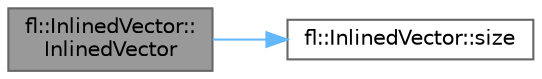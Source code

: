 digraph "fl::InlinedVector::InlinedVector"
{
 // INTERACTIVE_SVG=YES
 // LATEX_PDF_SIZE
  bgcolor="transparent";
  edge [fontname=Helvetica,fontsize=10,labelfontname=Helvetica,labelfontsize=10];
  node [fontname=Helvetica,fontsize=10,shape=box,height=0.2,width=0.4];
  rankdir="LR";
  Node1 [id="Node000001",label="fl::InlinedVector::\lInlinedVector",height=0.2,width=0.4,color="gray40", fillcolor="grey60", style="filled", fontcolor="black",tooltip=" "];
  Node1 -> Node2 [id="edge1_Node000001_Node000002",color="steelblue1",style="solid",tooltip=" "];
  Node2 [id="Node000002",label="fl::InlinedVector::size",height=0.2,width=0.4,color="grey40", fillcolor="white", style="filled",URL="$da/d18/classfl_1_1_inlined_vector_a806de76b75734f90b796979019be9c11.html#a806de76b75734f90b796979019be9c11",tooltip=" "];
}

